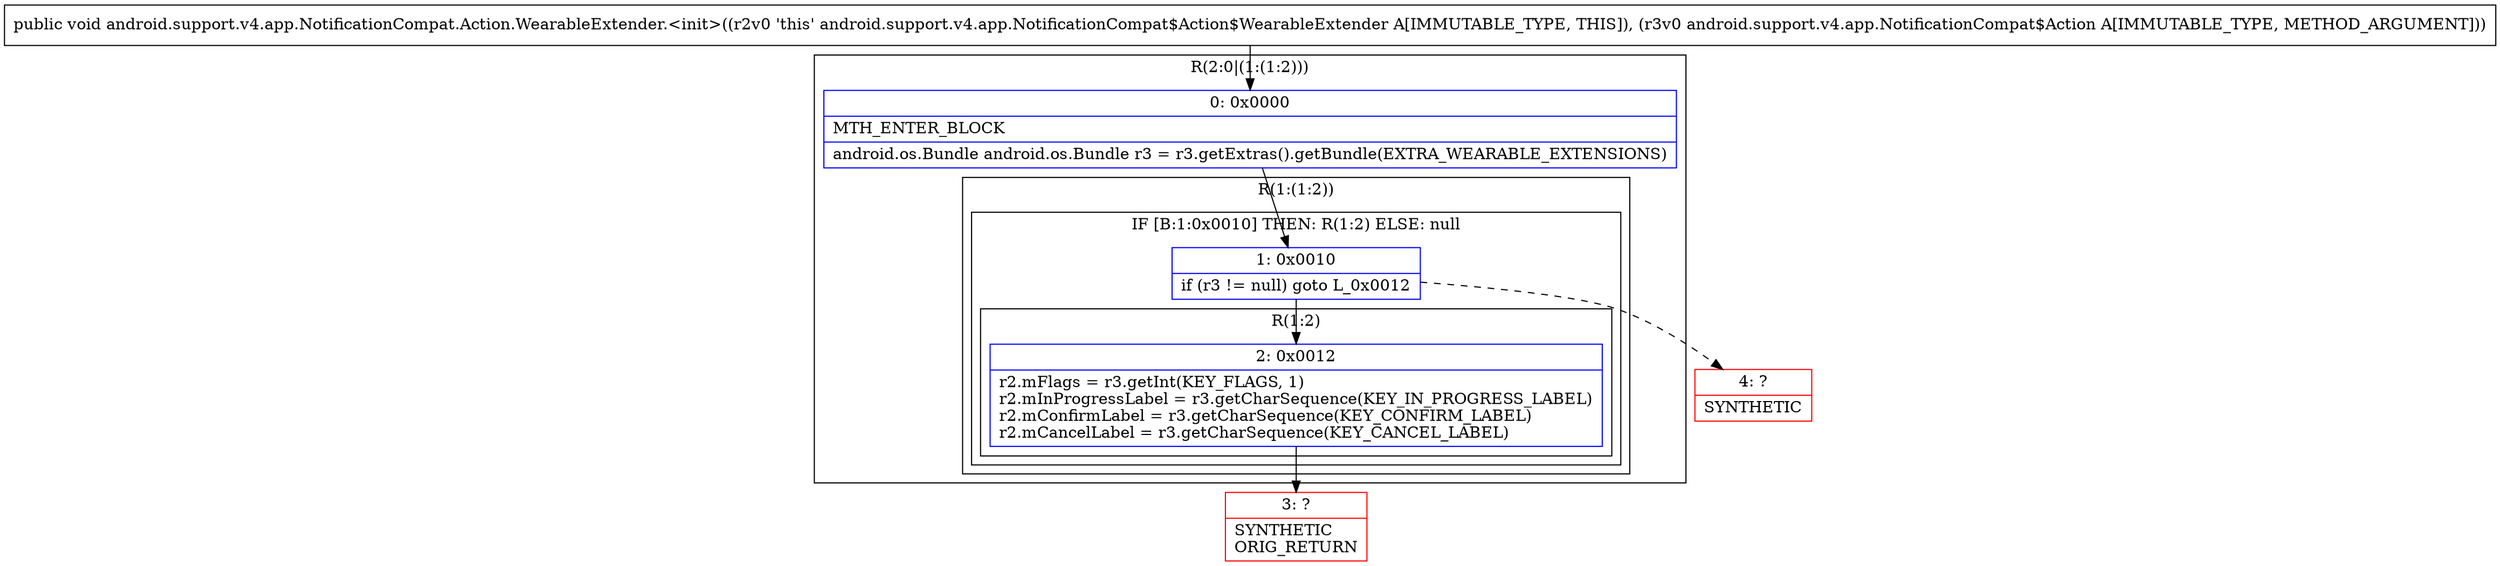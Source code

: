 digraph "CFG forandroid.support.v4.app.NotificationCompat.Action.WearableExtender.\<init\>(Landroid\/support\/v4\/app\/NotificationCompat$Action;)V" {
subgraph cluster_Region_1500043315 {
label = "R(2:0|(1:(1:2)))";
node [shape=record,color=blue];
Node_0 [shape=record,label="{0\:\ 0x0000|MTH_ENTER_BLOCK\l|android.os.Bundle android.os.Bundle r3 = r3.getExtras().getBundle(EXTRA_WEARABLE_EXTENSIONS)\l}"];
subgraph cluster_Region_941940819 {
label = "R(1:(1:2))";
node [shape=record,color=blue];
subgraph cluster_IfRegion_1522279757 {
label = "IF [B:1:0x0010] THEN: R(1:2) ELSE: null";
node [shape=record,color=blue];
Node_1 [shape=record,label="{1\:\ 0x0010|if (r3 != null) goto L_0x0012\l}"];
subgraph cluster_Region_1050821552 {
label = "R(1:2)";
node [shape=record,color=blue];
Node_2 [shape=record,label="{2\:\ 0x0012|r2.mFlags = r3.getInt(KEY_FLAGS, 1)\lr2.mInProgressLabel = r3.getCharSequence(KEY_IN_PROGRESS_LABEL)\lr2.mConfirmLabel = r3.getCharSequence(KEY_CONFIRM_LABEL)\lr2.mCancelLabel = r3.getCharSequence(KEY_CANCEL_LABEL)\l}"];
}
}
}
}
Node_3 [shape=record,color=red,label="{3\:\ ?|SYNTHETIC\lORIG_RETURN\l}"];
Node_4 [shape=record,color=red,label="{4\:\ ?|SYNTHETIC\l}"];
MethodNode[shape=record,label="{public void android.support.v4.app.NotificationCompat.Action.WearableExtender.\<init\>((r2v0 'this' android.support.v4.app.NotificationCompat$Action$WearableExtender A[IMMUTABLE_TYPE, THIS]), (r3v0 android.support.v4.app.NotificationCompat$Action A[IMMUTABLE_TYPE, METHOD_ARGUMENT])) }"];
MethodNode -> Node_0;
Node_0 -> Node_1;
Node_1 -> Node_2;
Node_1 -> Node_4[style=dashed];
Node_2 -> Node_3;
}

